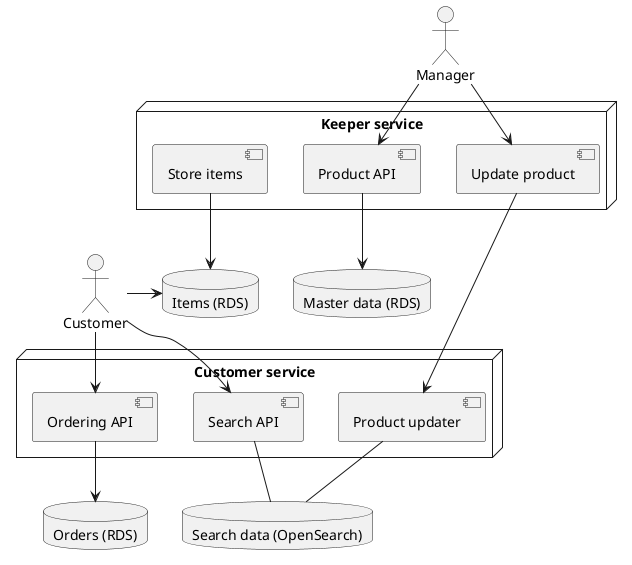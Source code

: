 @startuml

'Users'
actor Customer as customer
actor Manager as manager

'System nodes and their components'
node "Keeper service" as keeperService {
    component "Update product" as updateProduct
    component "Store items" as storeItems
    component "Product API" as productApi
}

node "Customer service" as customerService {
    component "Product updater" as productUpdater
    component "Search API" as searchApi
    component "Ordering API" as orderingApi
}

'DataBases'
database "Master data (RDS)" as masterData
database "Items (RDS)" as items
together {
database "Orders (RDS)" as orders
database "Search data (OpenSearch)" as searchData
}

'Relations between ententes'
productApi -down-> masterData
updateProduct --> productUpdater
orderingApi --> orders
searchData -- searchApi
productUpdater -- searchData
storeItems --> items

'Relations between ententes and users'
manager --> productApi
manager --> updateProduct
customer --> orderingApi
customer --> searchApi
customer -right-> items


@enduml